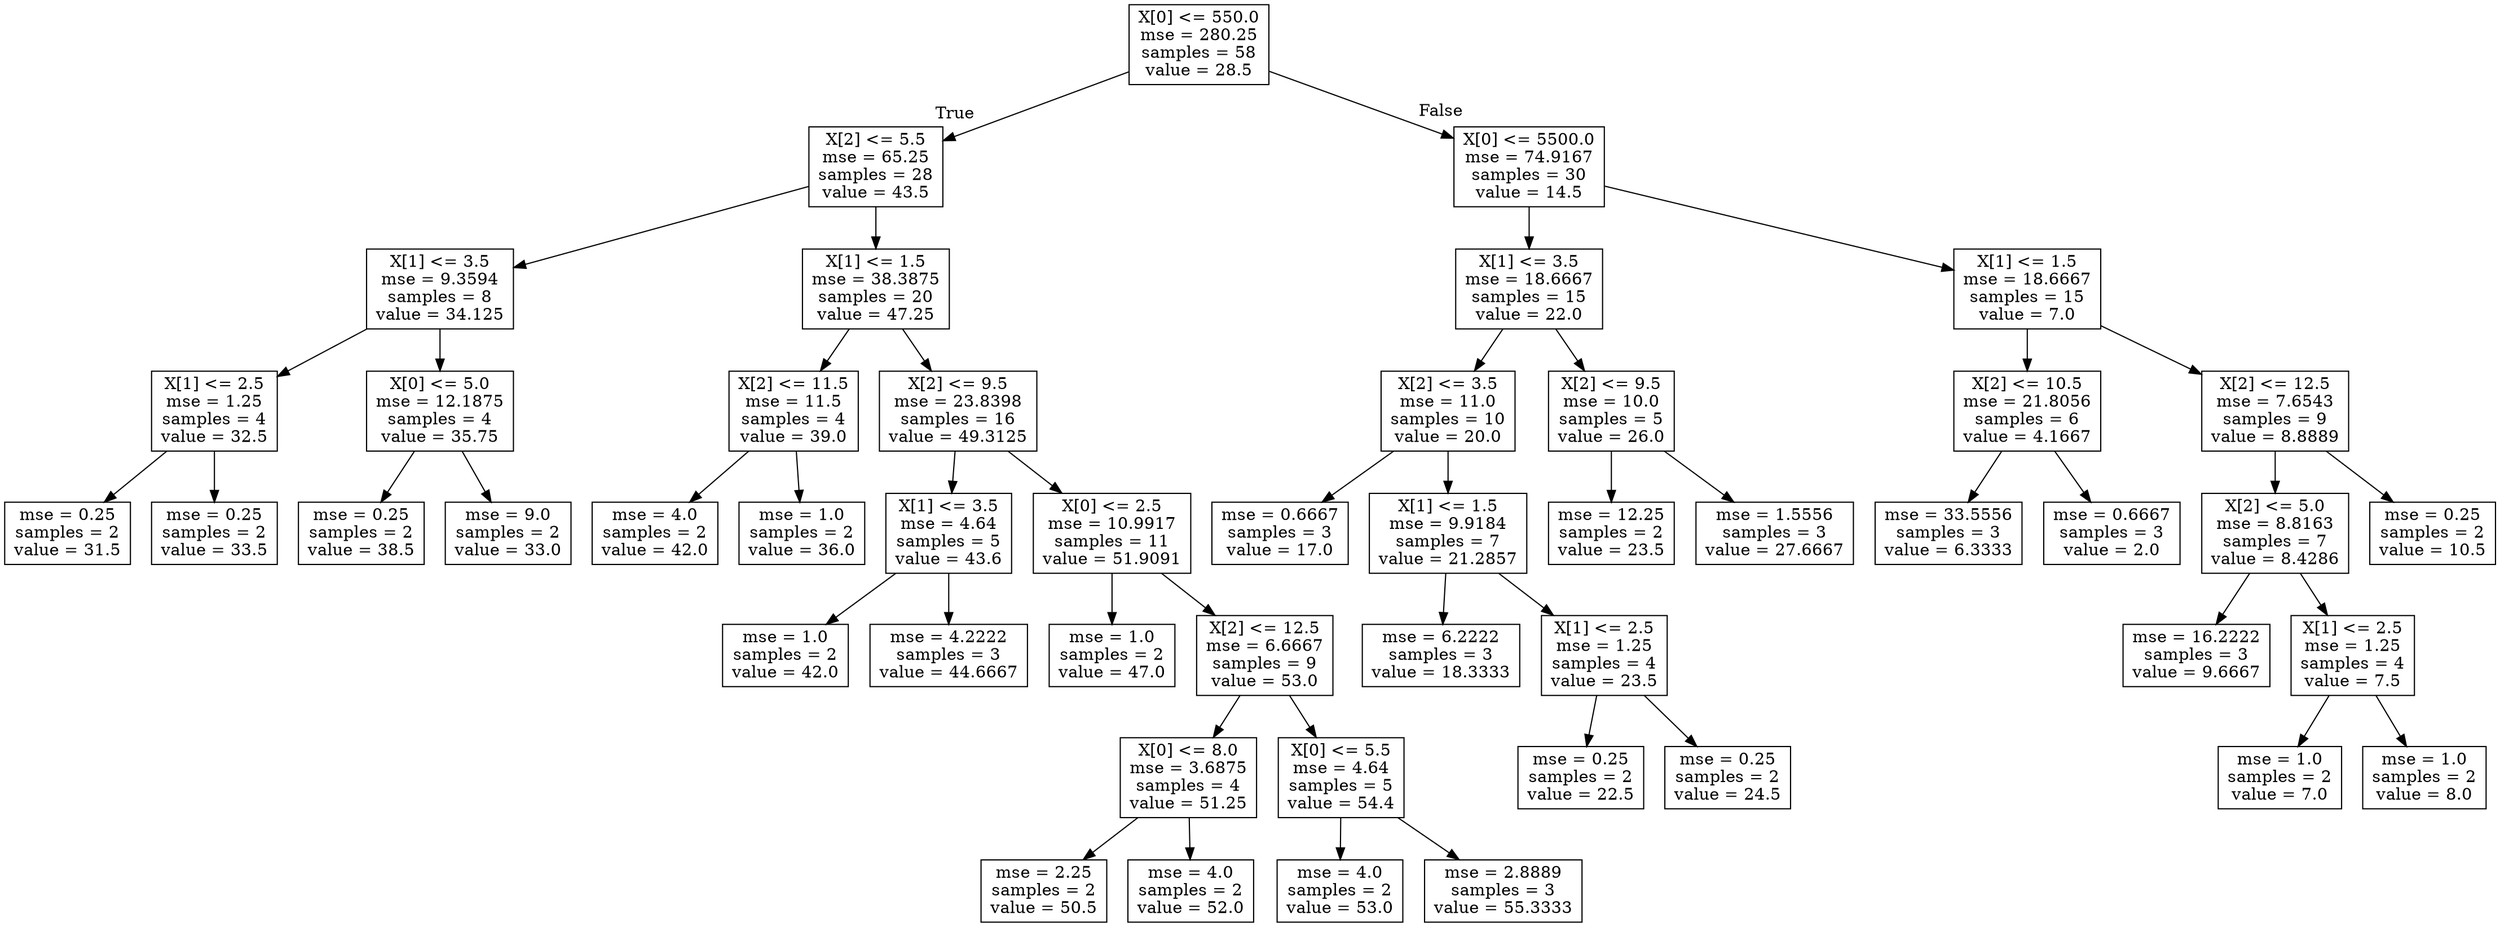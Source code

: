 digraph Tree {
node [shape=box] ;
0 [label="X[0] <= 550.0\nmse = 280.25\nsamples = 58\nvalue = 28.5"] ;
1 [label="X[2] <= 5.5\nmse = 65.25\nsamples = 28\nvalue = 43.5"] ;
0 -> 1 [labeldistance=2.5, labelangle=45, headlabel="True"] ;
2 [label="X[1] <= 3.5\nmse = 9.3594\nsamples = 8\nvalue = 34.125"] ;
1 -> 2 ;
3 [label="X[1] <= 2.5\nmse = 1.25\nsamples = 4\nvalue = 32.5"] ;
2 -> 3 ;
4 [label="mse = 0.25\nsamples = 2\nvalue = 31.5"] ;
3 -> 4 ;
5 [label="mse = 0.25\nsamples = 2\nvalue = 33.5"] ;
3 -> 5 ;
6 [label="X[0] <= 5.0\nmse = 12.1875\nsamples = 4\nvalue = 35.75"] ;
2 -> 6 ;
7 [label="mse = 0.25\nsamples = 2\nvalue = 38.5"] ;
6 -> 7 ;
8 [label="mse = 9.0\nsamples = 2\nvalue = 33.0"] ;
6 -> 8 ;
9 [label="X[1] <= 1.5\nmse = 38.3875\nsamples = 20\nvalue = 47.25"] ;
1 -> 9 ;
10 [label="X[2] <= 11.5\nmse = 11.5\nsamples = 4\nvalue = 39.0"] ;
9 -> 10 ;
11 [label="mse = 4.0\nsamples = 2\nvalue = 42.0"] ;
10 -> 11 ;
12 [label="mse = 1.0\nsamples = 2\nvalue = 36.0"] ;
10 -> 12 ;
13 [label="X[2] <= 9.5\nmse = 23.8398\nsamples = 16\nvalue = 49.3125"] ;
9 -> 13 ;
14 [label="X[1] <= 3.5\nmse = 4.64\nsamples = 5\nvalue = 43.6"] ;
13 -> 14 ;
15 [label="mse = 1.0\nsamples = 2\nvalue = 42.0"] ;
14 -> 15 ;
16 [label="mse = 4.2222\nsamples = 3\nvalue = 44.6667"] ;
14 -> 16 ;
17 [label="X[0] <= 2.5\nmse = 10.9917\nsamples = 11\nvalue = 51.9091"] ;
13 -> 17 ;
18 [label="mse = 1.0\nsamples = 2\nvalue = 47.0"] ;
17 -> 18 ;
19 [label="X[2] <= 12.5\nmse = 6.6667\nsamples = 9\nvalue = 53.0"] ;
17 -> 19 ;
20 [label="X[0] <= 8.0\nmse = 3.6875\nsamples = 4\nvalue = 51.25"] ;
19 -> 20 ;
21 [label="mse = 2.25\nsamples = 2\nvalue = 50.5"] ;
20 -> 21 ;
22 [label="mse = 4.0\nsamples = 2\nvalue = 52.0"] ;
20 -> 22 ;
23 [label="X[0] <= 5.5\nmse = 4.64\nsamples = 5\nvalue = 54.4"] ;
19 -> 23 ;
24 [label="mse = 4.0\nsamples = 2\nvalue = 53.0"] ;
23 -> 24 ;
25 [label="mse = 2.8889\nsamples = 3\nvalue = 55.3333"] ;
23 -> 25 ;
26 [label="X[0] <= 5500.0\nmse = 74.9167\nsamples = 30\nvalue = 14.5"] ;
0 -> 26 [labeldistance=2.5, labelangle=-45, headlabel="False"] ;
27 [label="X[1] <= 3.5\nmse = 18.6667\nsamples = 15\nvalue = 22.0"] ;
26 -> 27 ;
28 [label="X[2] <= 3.5\nmse = 11.0\nsamples = 10\nvalue = 20.0"] ;
27 -> 28 ;
29 [label="mse = 0.6667\nsamples = 3\nvalue = 17.0"] ;
28 -> 29 ;
30 [label="X[1] <= 1.5\nmse = 9.9184\nsamples = 7\nvalue = 21.2857"] ;
28 -> 30 ;
31 [label="mse = 6.2222\nsamples = 3\nvalue = 18.3333"] ;
30 -> 31 ;
32 [label="X[1] <= 2.5\nmse = 1.25\nsamples = 4\nvalue = 23.5"] ;
30 -> 32 ;
33 [label="mse = 0.25\nsamples = 2\nvalue = 22.5"] ;
32 -> 33 ;
34 [label="mse = 0.25\nsamples = 2\nvalue = 24.5"] ;
32 -> 34 ;
35 [label="X[2] <= 9.5\nmse = 10.0\nsamples = 5\nvalue = 26.0"] ;
27 -> 35 ;
36 [label="mse = 12.25\nsamples = 2\nvalue = 23.5"] ;
35 -> 36 ;
37 [label="mse = 1.5556\nsamples = 3\nvalue = 27.6667"] ;
35 -> 37 ;
38 [label="X[1] <= 1.5\nmse = 18.6667\nsamples = 15\nvalue = 7.0"] ;
26 -> 38 ;
39 [label="X[2] <= 10.5\nmse = 21.8056\nsamples = 6\nvalue = 4.1667"] ;
38 -> 39 ;
40 [label="mse = 33.5556\nsamples = 3\nvalue = 6.3333"] ;
39 -> 40 ;
41 [label="mse = 0.6667\nsamples = 3\nvalue = 2.0"] ;
39 -> 41 ;
42 [label="X[2] <= 12.5\nmse = 7.6543\nsamples = 9\nvalue = 8.8889"] ;
38 -> 42 ;
43 [label="X[2] <= 5.0\nmse = 8.8163\nsamples = 7\nvalue = 8.4286"] ;
42 -> 43 ;
44 [label="mse = 16.2222\nsamples = 3\nvalue = 9.6667"] ;
43 -> 44 ;
45 [label="X[1] <= 2.5\nmse = 1.25\nsamples = 4\nvalue = 7.5"] ;
43 -> 45 ;
46 [label="mse = 1.0\nsamples = 2\nvalue = 7.0"] ;
45 -> 46 ;
47 [label="mse = 1.0\nsamples = 2\nvalue = 8.0"] ;
45 -> 47 ;
48 [label="mse = 0.25\nsamples = 2\nvalue = 10.5"] ;
42 -> 48 ;
}